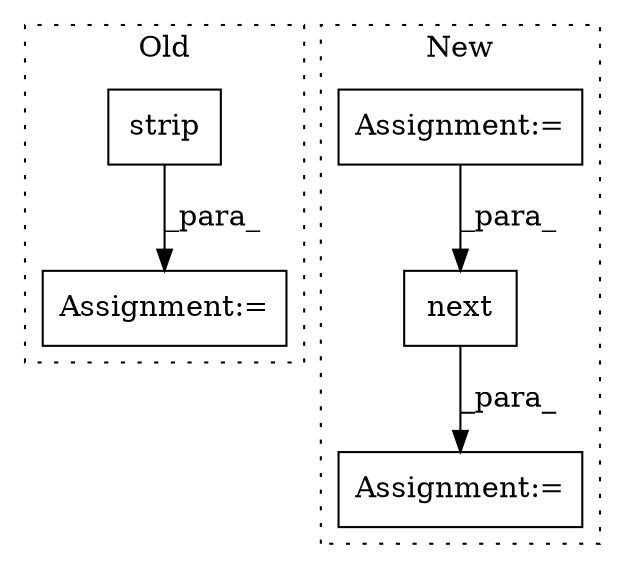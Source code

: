 digraph G {
subgraph cluster0 {
1 [label="strip" a="32" s="897" l="7" shape="box"];
5 [label="Assignment:=" a="7" s="872" l="1" shape="box"];
label = "Old";
style="dotted";
}
subgraph cluster1 {
2 [label="next" a="32" s="533,584" l="5,1" shape="box"];
3 [label="Assignment:=" a="7" s="475" l="1" shape="box"];
4 [label="Assignment:=" a="7" s="532" l="1" shape="box"];
label = "New";
style="dotted";
}
1 -> 5 [label="_para_"];
2 -> 4 [label="_para_"];
3 -> 2 [label="_para_"];
}